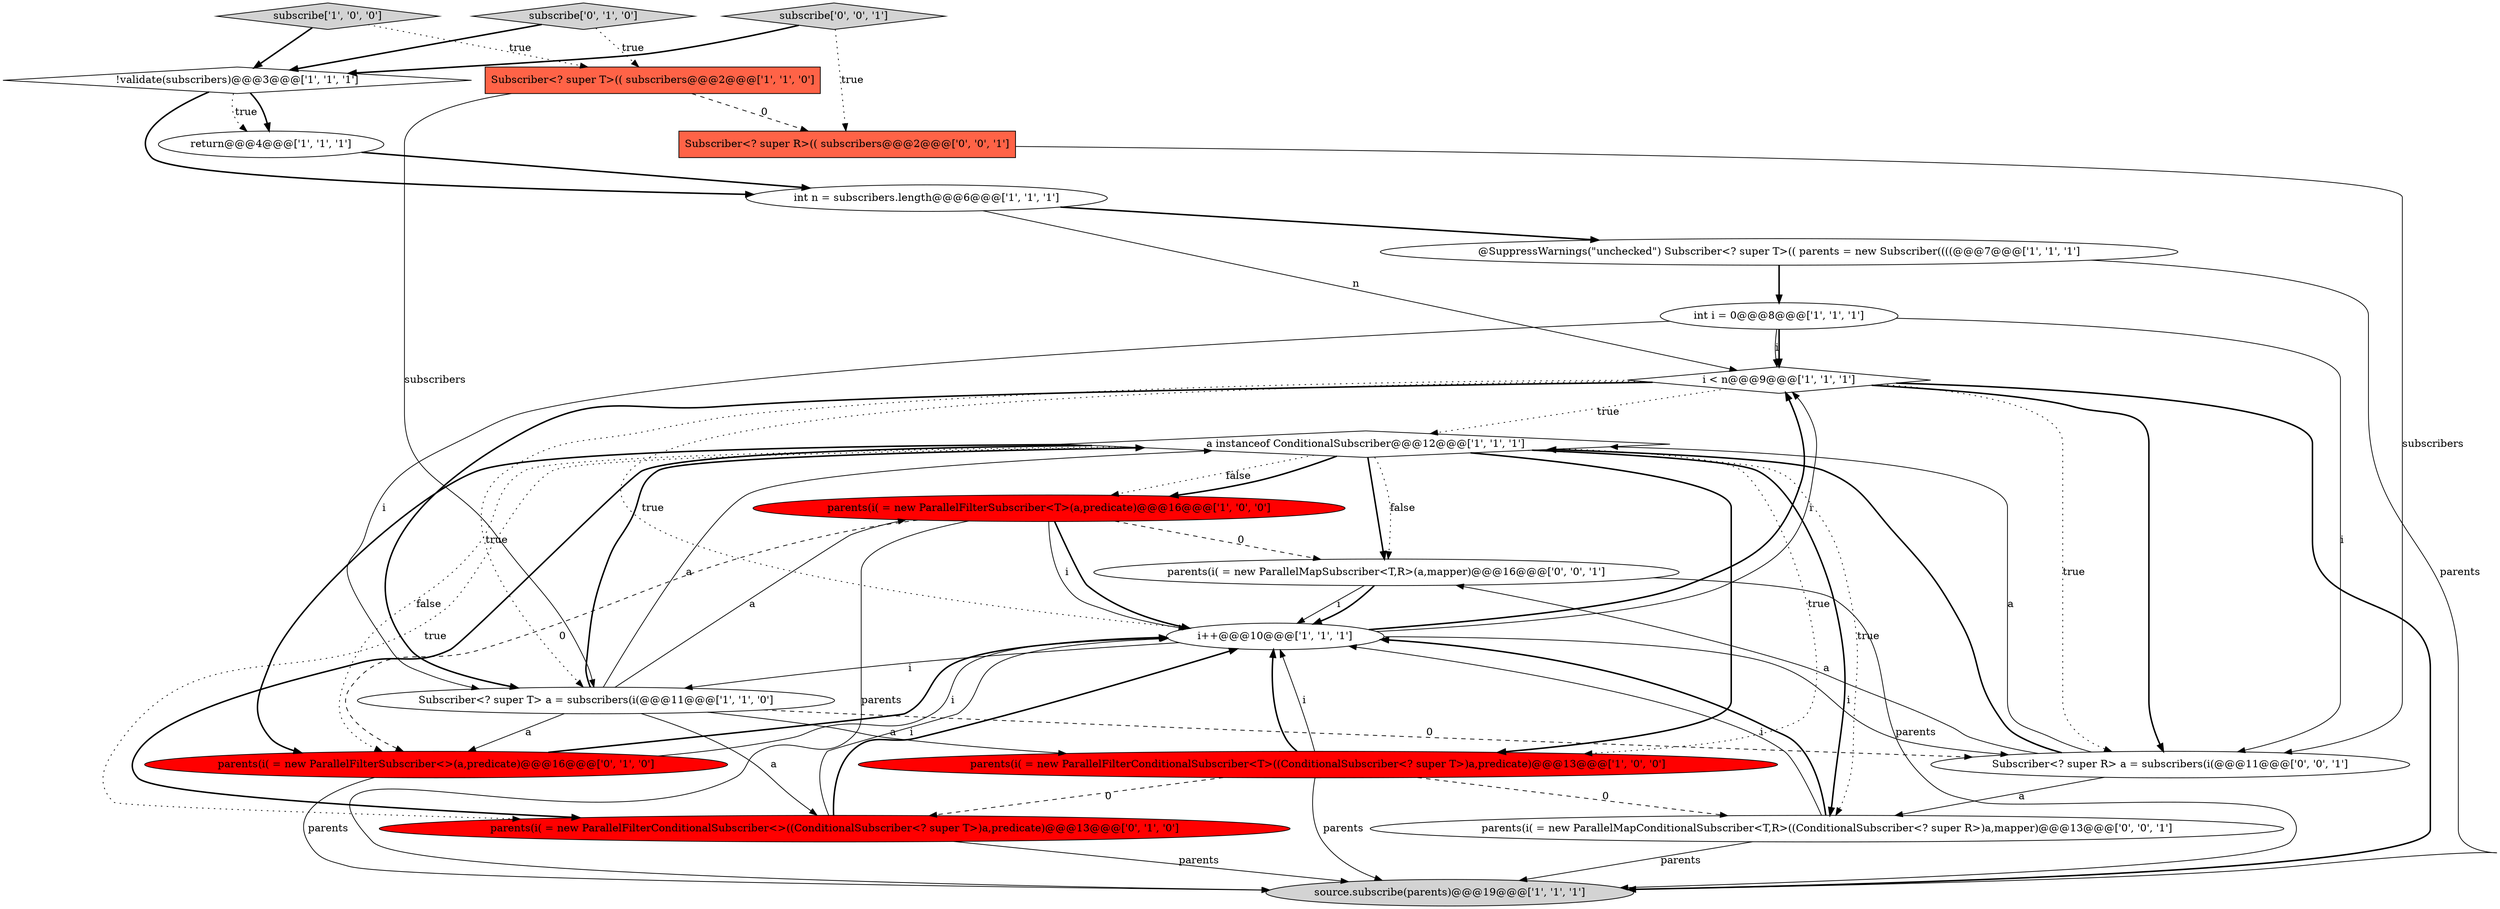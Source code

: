 digraph {
15 [style = filled, label = "subscribe['0', '1', '0']", fillcolor = lightgray, shape = diamond image = "AAA0AAABBB2BBB"];
19 [style = filled, label = "Subscriber<? super R>(( subscribers@@@2@@@['0', '0', '1']", fillcolor = tomato, shape = box image = "AAA0AAABBB3BBB"];
10 [style = filled, label = "parents(i( = new ParallelFilterSubscriber<T>(a,predicate)@@@16@@@['1', '0', '0']", fillcolor = red, shape = ellipse image = "AAA1AAABBB1BBB"];
9 [style = filled, label = "return@@@4@@@['1', '1', '1']", fillcolor = white, shape = ellipse image = "AAA0AAABBB1BBB"];
12 [style = filled, label = "a instanceof ConditionalSubscriber@@@12@@@['1', '1', '1']", fillcolor = white, shape = diamond image = "AAA0AAABBB1BBB"];
11 [style = filled, label = "@SuppressWarnings(\"unchecked\") Subscriber<? super T>(( parents = new Subscriber((((@@@7@@@['1', '1', '1']", fillcolor = white, shape = ellipse image = "AAA0AAABBB1BBB"];
4 [style = filled, label = "i < n@@@9@@@['1', '1', '1']", fillcolor = white, shape = diamond image = "AAA0AAABBB1BBB"];
17 [style = filled, label = "Subscriber<? super R> a = subscribers(i(@@@11@@@['0', '0', '1']", fillcolor = white, shape = ellipse image = "AAA0AAABBB3BBB"];
20 [style = filled, label = "parents(i( = new ParallelMapSubscriber<T,R>(a,mapper)@@@16@@@['0', '0', '1']", fillcolor = white, shape = ellipse image = "AAA0AAABBB3BBB"];
14 [style = filled, label = "parents(i( = new ParallelFilterConditionalSubscriber<>((ConditionalSubscriber<? super T>)a,predicate)@@@13@@@['0', '1', '0']", fillcolor = red, shape = ellipse image = "AAA1AAABBB2BBB"];
2 [style = filled, label = "!validate(subscribers)@@@3@@@['1', '1', '1']", fillcolor = white, shape = diamond image = "AAA0AAABBB1BBB"];
1 [style = filled, label = "parents(i( = new ParallelFilterConditionalSubscriber<T>((ConditionalSubscriber<? super T>)a,predicate)@@@13@@@['1', '0', '0']", fillcolor = red, shape = ellipse image = "AAA1AAABBB1BBB"];
0 [style = filled, label = "int n = subscribers.length@@@6@@@['1', '1', '1']", fillcolor = white, shape = ellipse image = "AAA0AAABBB1BBB"];
3 [style = filled, label = "int i = 0@@@8@@@['1', '1', '1']", fillcolor = white, shape = ellipse image = "AAA0AAABBB1BBB"];
6 [style = filled, label = "source.subscribe(parents)@@@19@@@['1', '1', '1']", fillcolor = lightgray, shape = ellipse image = "AAA0AAABBB1BBB"];
16 [style = filled, label = "parents(i( = new ParallelFilterSubscriber<>(a,predicate)@@@16@@@['0', '1', '0']", fillcolor = red, shape = ellipse image = "AAA1AAABBB2BBB"];
21 [style = filled, label = "parents(i( = new ParallelMapConditionalSubscriber<T,R>((ConditionalSubscriber<? super R>)a,mapper)@@@13@@@['0', '0', '1']", fillcolor = white, shape = ellipse image = "AAA0AAABBB3BBB"];
5 [style = filled, label = "Subscriber<? super T> a = subscribers(i(@@@11@@@['1', '1', '0']", fillcolor = white, shape = ellipse image = "AAA0AAABBB1BBB"];
18 [style = filled, label = "subscribe['0', '0', '1']", fillcolor = lightgray, shape = diamond image = "AAA0AAABBB3BBB"];
13 [style = filled, label = "subscribe['1', '0', '0']", fillcolor = lightgray, shape = diamond image = "AAA0AAABBB1BBB"];
8 [style = filled, label = "Subscriber<? super T>(( subscribers@@@2@@@['1', '1', '0']", fillcolor = tomato, shape = box image = "AAA0AAABBB1BBB"];
7 [style = filled, label = "i++@@@10@@@['1', '1', '1']", fillcolor = white, shape = ellipse image = "AAA0AAABBB1BBB"];
16->7 [style = solid, label="i"];
17->20 [style = solid, label="a"];
4->5 [style = dotted, label="true"];
8->19 [style = dashed, label="0"];
15->2 [style = bold, label=""];
16->6 [style = solid, label="parents"];
20->7 [style = solid, label="i"];
9->0 [style = bold, label=""];
12->10 [style = dotted, label="false"];
4->17 [style = bold, label=""];
14->7 [style = solid, label="i"];
1->14 [style = dashed, label="0"];
3->5 [style = solid, label="i"];
4->6 [style = bold, label=""];
12->21 [style = bold, label=""];
19->17 [style = solid, label="subscribers"];
18->19 [style = dotted, label="true"];
16->7 [style = bold, label=""];
12->1 [style = dotted, label="true"];
4->7 [style = dotted, label="true"];
5->1 [style = solid, label="a"];
17->12 [style = solid, label="a"];
0->11 [style = bold, label=""];
12->20 [style = bold, label=""];
1->21 [style = dashed, label="0"];
5->16 [style = solid, label="a"];
12->16 [style = bold, label=""];
2->9 [style = bold, label=""];
11->6 [style = solid, label="parents"];
8->5 [style = solid, label="subscribers"];
7->4 [style = bold, label=""];
18->2 [style = bold, label=""];
12->1 [style = bold, label=""];
21->7 [style = solid, label="i"];
3->4 [style = bold, label=""];
12->21 [style = dotted, label="true"];
7->4 [style = solid, label="i"];
1->7 [style = bold, label=""];
10->7 [style = bold, label=""];
3->4 [style = solid, label="i"];
1->6 [style = solid, label="parents"];
0->4 [style = solid, label="n"];
12->16 [style = dotted, label="false"];
7->5 [style = solid, label="i"];
12->20 [style = dotted, label="false"];
14->7 [style = bold, label=""];
12->14 [style = dotted, label="true"];
3->17 [style = solid, label="i"];
7->17 [style = solid, label="i"];
2->0 [style = bold, label=""];
12->10 [style = bold, label=""];
17->12 [style = bold, label=""];
5->14 [style = solid, label="a"];
2->9 [style = dotted, label="true"];
15->8 [style = dotted, label="true"];
5->17 [style = dashed, label="0"];
5->12 [style = bold, label=""];
11->3 [style = bold, label=""];
13->8 [style = dotted, label="true"];
5->10 [style = solid, label="a"];
17->21 [style = solid, label="a"];
21->6 [style = solid, label="parents"];
12->14 [style = bold, label=""];
14->6 [style = solid, label="parents"];
20->6 [style = solid, label="parents"];
21->7 [style = bold, label=""];
10->20 [style = dashed, label="0"];
10->6 [style = solid, label="parents"];
10->16 [style = dashed, label="0"];
20->7 [style = bold, label=""];
4->12 [style = dotted, label="true"];
10->7 [style = solid, label="i"];
4->17 [style = dotted, label="true"];
4->5 [style = bold, label=""];
1->7 [style = solid, label="i"];
5->12 [style = solid, label="a"];
13->2 [style = bold, label=""];
}
